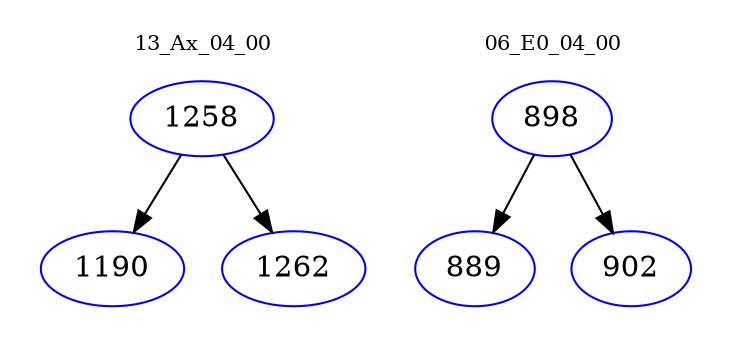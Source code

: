 digraph{
subgraph cluster_0 {
color = white
label = "13_Ax_04_00";
fontsize=10;
T0_1258 [label="1258", color="blue"]
T0_1258 -> T0_1190 [color="black"]
T0_1190 [label="1190", color="blue"]
T0_1258 -> T0_1262 [color="black"]
T0_1262 [label="1262", color="blue"]
}
subgraph cluster_1 {
color = white
label = "06_E0_04_00";
fontsize=10;
T1_898 [label="898", color="blue"]
T1_898 -> T1_889 [color="black"]
T1_889 [label="889", color="blue"]
T1_898 -> T1_902 [color="black"]
T1_902 [label="902", color="blue"]
}
}

